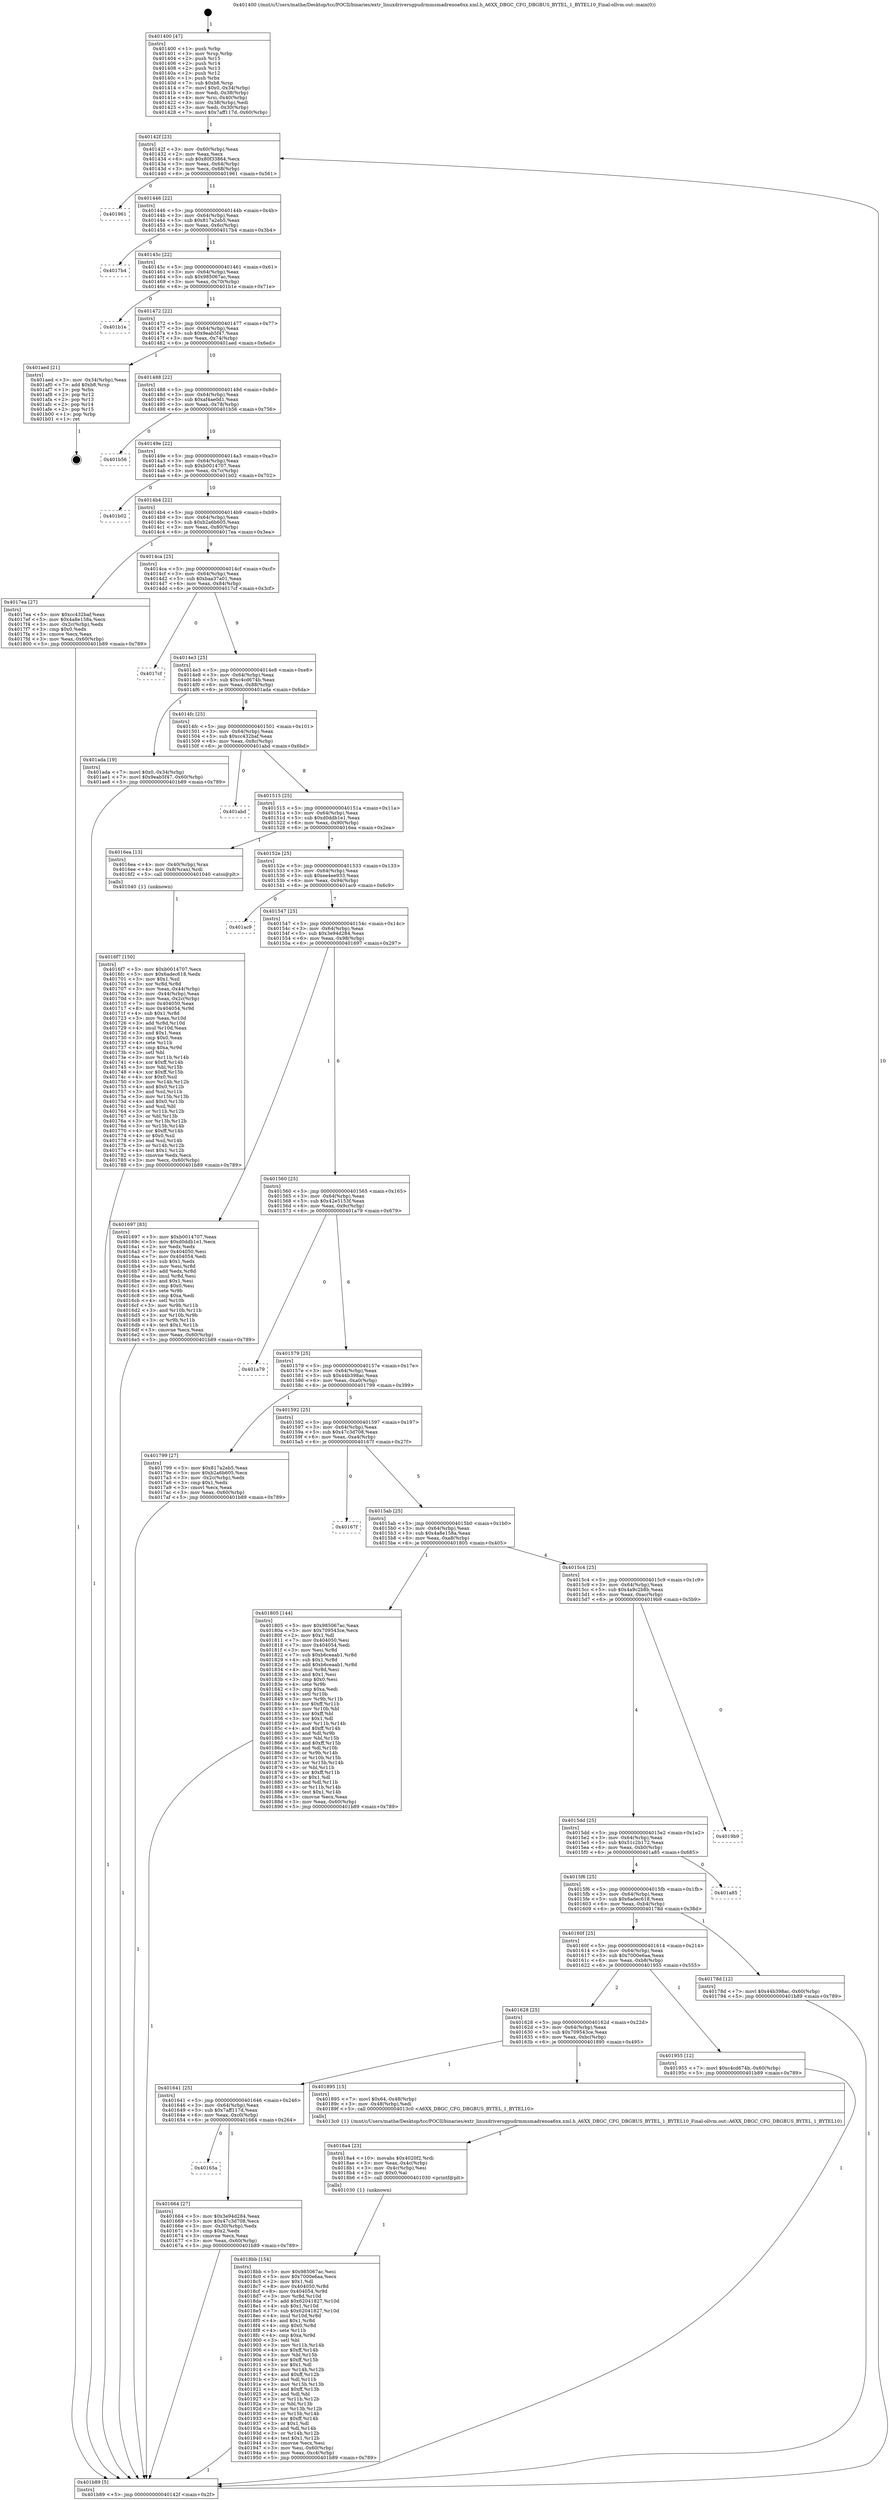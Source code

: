 digraph "0x401400" {
  label = "0x401400 (/mnt/c/Users/mathe/Desktop/tcc/POCII/binaries/extr_linuxdriversgpudrmmsmadrenoa6xx.xml.h_A6XX_DBGC_CFG_DBGBUS_BYTEL_1_BYTEL10_Final-ollvm.out::main(0))"
  labelloc = "t"
  node[shape=record]

  Entry [label="",width=0.3,height=0.3,shape=circle,fillcolor=black,style=filled]
  "0x40142f" [label="{
     0x40142f [23]\l
     | [instrs]\l
     &nbsp;&nbsp;0x40142f \<+3\>: mov -0x60(%rbp),%eax\l
     &nbsp;&nbsp;0x401432 \<+2\>: mov %eax,%ecx\l
     &nbsp;&nbsp;0x401434 \<+6\>: sub $0x80f33864,%ecx\l
     &nbsp;&nbsp;0x40143a \<+3\>: mov %eax,-0x64(%rbp)\l
     &nbsp;&nbsp;0x40143d \<+3\>: mov %ecx,-0x68(%rbp)\l
     &nbsp;&nbsp;0x401440 \<+6\>: je 0000000000401961 \<main+0x561\>\l
  }"]
  "0x401961" [label="{
     0x401961\l
  }", style=dashed]
  "0x401446" [label="{
     0x401446 [22]\l
     | [instrs]\l
     &nbsp;&nbsp;0x401446 \<+5\>: jmp 000000000040144b \<main+0x4b\>\l
     &nbsp;&nbsp;0x40144b \<+3\>: mov -0x64(%rbp),%eax\l
     &nbsp;&nbsp;0x40144e \<+5\>: sub $0x817a2eb5,%eax\l
     &nbsp;&nbsp;0x401453 \<+3\>: mov %eax,-0x6c(%rbp)\l
     &nbsp;&nbsp;0x401456 \<+6\>: je 00000000004017b4 \<main+0x3b4\>\l
  }"]
  Exit [label="",width=0.3,height=0.3,shape=circle,fillcolor=black,style=filled,peripheries=2]
  "0x4017b4" [label="{
     0x4017b4\l
  }", style=dashed]
  "0x40145c" [label="{
     0x40145c [22]\l
     | [instrs]\l
     &nbsp;&nbsp;0x40145c \<+5\>: jmp 0000000000401461 \<main+0x61\>\l
     &nbsp;&nbsp;0x401461 \<+3\>: mov -0x64(%rbp),%eax\l
     &nbsp;&nbsp;0x401464 \<+5\>: sub $0x985067ac,%eax\l
     &nbsp;&nbsp;0x401469 \<+3\>: mov %eax,-0x70(%rbp)\l
     &nbsp;&nbsp;0x40146c \<+6\>: je 0000000000401b1e \<main+0x71e\>\l
  }"]
  "0x4018bb" [label="{
     0x4018bb [154]\l
     | [instrs]\l
     &nbsp;&nbsp;0x4018bb \<+5\>: mov $0x985067ac,%esi\l
     &nbsp;&nbsp;0x4018c0 \<+5\>: mov $0x7000e6aa,%ecx\l
     &nbsp;&nbsp;0x4018c5 \<+2\>: mov $0x1,%dl\l
     &nbsp;&nbsp;0x4018c7 \<+8\>: mov 0x404050,%r8d\l
     &nbsp;&nbsp;0x4018cf \<+8\>: mov 0x404054,%r9d\l
     &nbsp;&nbsp;0x4018d7 \<+3\>: mov %r8d,%r10d\l
     &nbsp;&nbsp;0x4018da \<+7\>: add $0x62041827,%r10d\l
     &nbsp;&nbsp;0x4018e1 \<+4\>: sub $0x1,%r10d\l
     &nbsp;&nbsp;0x4018e5 \<+7\>: sub $0x62041827,%r10d\l
     &nbsp;&nbsp;0x4018ec \<+4\>: imul %r10d,%r8d\l
     &nbsp;&nbsp;0x4018f0 \<+4\>: and $0x1,%r8d\l
     &nbsp;&nbsp;0x4018f4 \<+4\>: cmp $0x0,%r8d\l
     &nbsp;&nbsp;0x4018f8 \<+4\>: sete %r11b\l
     &nbsp;&nbsp;0x4018fc \<+4\>: cmp $0xa,%r9d\l
     &nbsp;&nbsp;0x401900 \<+3\>: setl %bl\l
     &nbsp;&nbsp;0x401903 \<+3\>: mov %r11b,%r14b\l
     &nbsp;&nbsp;0x401906 \<+4\>: xor $0xff,%r14b\l
     &nbsp;&nbsp;0x40190a \<+3\>: mov %bl,%r15b\l
     &nbsp;&nbsp;0x40190d \<+4\>: xor $0xff,%r15b\l
     &nbsp;&nbsp;0x401911 \<+3\>: xor $0x1,%dl\l
     &nbsp;&nbsp;0x401914 \<+3\>: mov %r14b,%r12b\l
     &nbsp;&nbsp;0x401917 \<+4\>: and $0xff,%r12b\l
     &nbsp;&nbsp;0x40191b \<+3\>: and %dl,%r11b\l
     &nbsp;&nbsp;0x40191e \<+3\>: mov %r15b,%r13b\l
     &nbsp;&nbsp;0x401921 \<+4\>: and $0xff,%r13b\l
     &nbsp;&nbsp;0x401925 \<+2\>: and %dl,%bl\l
     &nbsp;&nbsp;0x401927 \<+3\>: or %r11b,%r12b\l
     &nbsp;&nbsp;0x40192a \<+3\>: or %bl,%r13b\l
     &nbsp;&nbsp;0x40192d \<+3\>: xor %r13b,%r12b\l
     &nbsp;&nbsp;0x401930 \<+3\>: or %r15b,%r14b\l
     &nbsp;&nbsp;0x401933 \<+4\>: xor $0xff,%r14b\l
     &nbsp;&nbsp;0x401937 \<+3\>: or $0x1,%dl\l
     &nbsp;&nbsp;0x40193a \<+3\>: and %dl,%r14b\l
     &nbsp;&nbsp;0x40193d \<+3\>: or %r14b,%r12b\l
     &nbsp;&nbsp;0x401940 \<+4\>: test $0x1,%r12b\l
     &nbsp;&nbsp;0x401944 \<+3\>: cmovne %ecx,%esi\l
     &nbsp;&nbsp;0x401947 \<+3\>: mov %esi,-0x60(%rbp)\l
     &nbsp;&nbsp;0x40194a \<+6\>: mov %eax,-0xc4(%rbp)\l
     &nbsp;&nbsp;0x401950 \<+5\>: jmp 0000000000401b89 \<main+0x789\>\l
  }"]
  "0x401b1e" [label="{
     0x401b1e\l
  }", style=dashed]
  "0x401472" [label="{
     0x401472 [22]\l
     | [instrs]\l
     &nbsp;&nbsp;0x401472 \<+5\>: jmp 0000000000401477 \<main+0x77\>\l
     &nbsp;&nbsp;0x401477 \<+3\>: mov -0x64(%rbp),%eax\l
     &nbsp;&nbsp;0x40147a \<+5\>: sub $0x9eab5f47,%eax\l
     &nbsp;&nbsp;0x40147f \<+3\>: mov %eax,-0x74(%rbp)\l
     &nbsp;&nbsp;0x401482 \<+6\>: je 0000000000401aed \<main+0x6ed\>\l
  }"]
  "0x4018a4" [label="{
     0x4018a4 [23]\l
     | [instrs]\l
     &nbsp;&nbsp;0x4018a4 \<+10\>: movabs $0x4020f2,%rdi\l
     &nbsp;&nbsp;0x4018ae \<+3\>: mov %eax,-0x4c(%rbp)\l
     &nbsp;&nbsp;0x4018b1 \<+3\>: mov -0x4c(%rbp),%esi\l
     &nbsp;&nbsp;0x4018b4 \<+2\>: mov $0x0,%al\l
     &nbsp;&nbsp;0x4018b6 \<+5\>: call 0000000000401030 \<printf@plt\>\l
     | [calls]\l
     &nbsp;&nbsp;0x401030 \{1\} (unknown)\l
  }"]
  "0x401aed" [label="{
     0x401aed [21]\l
     | [instrs]\l
     &nbsp;&nbsp;0x401aed \<+3\>: mov -0x34(%rbp),%eax\l
     &nbsp;&nbsp;0x401af0 \<+7\>: add $0xb8,%rsp\l
     &nbsp;&nbsp;0x401af7 \<+1\>: pop %rbx\l
     &nbsp;&nbsp;0x401af8 \<+2\>: pop %r12\l
     &nbsp;&nbsp;0x401afa \<+2\>: pop %r13\l
     &nbsp;&nbsp;0x401afc \<+2\>: pop %r14\l
     &nbsp;&nbsp;0x401afe \<+2\>: pop %r15\l
     &nbsp;&nbsp;0x401b00 \<+1\>: pop %rbp\l
     &nbsp;&nbsp;0x401b01 \<+1\>: ret\l
  }"]
  "0x401488" [label="{
     0x401488 [22]\l
     | [instrs]\l
     &nbsp;&nbsp;0x401488 \<+5\>: jmp 000000000040148d \<main+0x8d\>\l
     &nbsp;&nbsp;0x40148d \<+3\>: mov -0x64(%rbp),%eax\l
     &nbsp;&nbsp;0x401490 \<+5\>: sub $0xaf4ae0d1,%eax\l
     &nbsp;&nbsp;0x401495 \<+3\>: mov %eax,-0x78(%rbp)\l
     &nbsp;&nbsp;0x401498 \<+6\>: je 0000000000401b56 \<main+0x756\>\l
  }"]
  "0x4016f7" [label="{
     0x4016f7 [150]\l
     | [instrs]\l
     &nbsp;&nbsp;0x4016f7 \<+5\>: mov $0xb0014707,%ecx\l
     &nbsp;&nbsp;0x4016fc \<+5\>: mov $0x6adec618,%edx\l
     &nbsp;&nbsp;0x401701 \<+3\>: mov $0x1,%sil\l
     &nbsp;&nbsp;0x401704 \<+3\>: xor %r8d,%r8d\l
     &nbsp;&nbsp;0x401707 \<+3\>: mov %eax,-0x44(%rbp)\l
     &nbsp;&nbsp;0x40170a \<+3\>: mov -0x44(%rbp),%eax\l
     &nbsp;&nbsp;0x40170d \<+3\>: mov %eax,-0x2c(%rbp)\l
     &nbsp;&nbsp;0x401710 \<+7\>: mov 0x404050,%eax\l
     &nbsp;&nbsp;0x401717 \<+8\>: mov 0x404054,%r9d\l
     &nbsp;&nbsp;0x40171f \<+4\>: sub $0x1,%r8d\l
     &nbsp;&nbsp;0x401723 \<+3\>: mov %eax,%r10d\l
     &nbsp;&nbsp;0x401726 \<+3\>: add %r8d,%r10d\l
     &nbsp;&nbsp;0x401729 \<+4\>: imul %r10d,%eax\l
     &nbsp;&nbsp;0x40172d \<+3\>: and $0x1,%eax\l
     &nbsp;&nbsp;0x401730 \<+3\>: cmp $0x0,%eax\l
     &nbsp;&nbsp;0x401733 \<+4\>: sete %r11b\l
     &nbsp;&nbsp;0x401737 \<+4\>: cmp $0xa,%r9d\l
     &nbsp;&nbsp;0x40173b \<+3\>: setl %bl\l
     &nbsp;&nbsp;0x40173e \<+3\>: mov %r11b,%r14b\l
     &nbsp;&nbsp;0x401741 \<+4\>: xor $0xff,%r14b\l
     &nbsp;&nbsp;0x401745 \<+3\>: mov %bl,%r15b\l
     &nbsp;&nbsp;0x401748 \<+4\>: xor $0xff,%r15b\l
     &nbsp;&nbsp;0x40174c \<+4\>: xor $0x0,%sil\l
     &nbsp;&nbsp;0x401750 \<+3\>: mov %r14b,%r12b\l
     &nbsp;&nbsp;0x401753 \<+4\>: and $0x0,%r12b\l
     &nbsp;&nbsp;0x401757 \<+3\>: and %sil,%r11b\l
     &nbsp;&nbsp;0x40175a \<+3\>: mov %r15b,%r13b\l
     &nbsp;&nbsp;0x40175d \<+4\>: and $0x0,%r13b\l
     &nbsp;&nbsp;0x401761 \<+3\>: and %sil,%bl\l
     &nbsp;&nbsp;0x401764 \<+3\>: or %r11b,%r12b\l
     &nbsp;&nbsp;0x401767 \<+3\>: or %bl,%r13b\l
     &nbsp;&nbsp;0x40176a \<+3\>: xor %r13b,%r12b\l
     &nbsp;&nbsp;0x40176d \<+3\>: or %r15b,%r14b\l
     &nbsp;&nbsp;0x401770 \<+4\>: xor $0xff,%r14b\l
     &nbsp;&nbsp;0x401774 \<+4\>: or $0x0,%sil\l
     &nbsp;&nbsp;0x401778 \<+3\>: and %sil,%r14b\l
     &nbsp;&nbsp;0x40177b \<+3\>: or %r14b,%r12b\l
     &nbsp;&nbsp;0x40177e \<+4\>: test $0x1,%r12b\l
     &nbsp;&nbsp;0x401782 \<+3\>: cmovne %edx,%ecx\l
     &nbsp;&nbsp;0x401785 \<+3\>: mov %ecx,-0x60(%rbp)\l
     &nbsp;&nbsp;0x401788 \<+5\>: jmp 0000000000401b89 \<main+0x789\>\l
  }"]
  "0x401b56" [label="{
     0x401b56\l
  }", style=dashed]
  "0x40149e" [label="{
     0x40149e [22]\l
     | [instrs]\l
     &nbsp;&nbsp;0x40149e \<+5\>: jmp 00000000004014a3 \<main+0xa3\>\l
     &nbsp;&nbsp;0x4014a3 \<+3\>: mov -0x64(%rbp),%eax\l
     &nbsp;&nbsp;0x4014a6 \<+5\>: sub $0xb0014707,%eax\l
     &nbsp;&nbsp;0x4014ab \<+3\>: mov %eax,-0x7c(%rbp)\l
     &nbsp;&nbsp;0x4014ae \<+6\>: je 0000000000401b02 \<main+0x702\>\l
  }"]
  "0x401400" [label="{
     0x401400 [47]\l
     | [instrs]\l
     &nbsp;&nbsp;0x401400 \<+1\>: push %rbp\l
     &nbsp;&nbsp;0x401401 \<+3\>: mov %rsp,%rbp\l
     &nbsp;&nbsp;0x401404 \<+2\>: push %r15\l
     &nbsp;&nbsp;0x401406 \<+2\>: push %r14\l
     &nbsp;&nbsp;0x401408 \<+2\>: push %r13\l
     &nbsp;&nbsp;0x40140a \<+2\>: push %r12\l
     &nbsp;&nbsp;0x40140c \<+1\>: push %rbx\l
     &nbsp;&nbsp;0x40140d \<+7\>: sub $0xb8,%rsp\l
     &nbsp;&nbsp;0x401414 \<+7\>: movl $0x0,-0x34(%rbp)\l
     &nbsp;&nbsp;0x40141b \<+3\>: mov %edi,-0x38(%rbp)\l
     &nbsp;&nbsp;0x40141e \<+4\>: mov %rsi,-0x40(%rbp)\l
     &nbsp;&nbsp;0x401422 \<+3\>: mov -0x38(%rbp),%edi\l
     &nbsp;&nbsp;0x401425 \<+3\>: mov %edi,-0x30(%rbp)\l
     &nbsp;&nbsp;0x401428 \<+7\>: movl $0x7aff117d,-0x60(%rbp)\l
  }"]
  "0x401b02" [label="{
     0x401b02\l
  }", style=dashed]
  "0x4014b4" [label="{
     0x4014b4 [22]\l
     | [instrs]\l
     &nbsp;&nbsp;0x4014b4 \<+5\>: jmp 00000000004014b9 \<main+0xb9\>\l
     &nbsp;&nbsp;0x4014b9 \<+3\>: mov -0x64(%rbp),%eax\l
     &nbsp;&nbsp;0x4014bc \<+5\>: sub $0xb2a6b605,%eax\l
     &nbsp;&nbsp;0x4014c1 \<+3\>: mov %eax,-0x80(%rbp)\l
     &nbsp;&nbsp;0x4014c4 \<+6\>: je 00000000004017ea \<main+0x3ea\>\l
  }"]
  "0x401b89" [label="{
     0x401b89 [5]\l
     | [instrs]\l
     &nbsp;&nbsp;0x401b89 \<+5\>: jmp 000000000040142f \<main+0x2f\>\l
  }"]
  "0x4017ea" [label="{
     0x4017ea [27]\l
     | [instrs]\l
     &nbsp;&nbsp;0x4017ea \<+5\>: mov $0xcc432baf,%eax\l
     &nbsp;&nbsp;0x4017ef \<+5\>: mov $0x4a8e158a,%ecx\l
     &nbsp;&nbsp;0x4017f4 \<+3\>: mov -0x2c(%rbp),%edx\l
     &nbsp;&nbsp;0x4017f7 \<+3\>: cmp $0x0,%edx\l
     &nbsp;&nbsp;0x4017fa \<+3\>: cmove %ecx,%eax\l
     &nbsp;&nbsp;0x4017fd \<+3\>: mov %eax,-0x60(%rbp)\l
     &nbsp;&nbsp;0x401800 \<+5\>: jmp 0000000000401b89 \<main+0x789\>\l
  }"]
  "0x4014ca" [label="{
     0x4014ca [25]\l
     | [instrs]\l
     &nbsp;&nbsp;0x4014ca \<+5\>: jmp 00000000004014cf \<main+0xcf\>\l
     &nbsp;&nbsp;0x4014cf \<+3\>: mov -0x64(%rbp),%eax\l
     &nbsp;&nbsp;0x4014d2 \<+5\>: sub $0xbaa37a01,%eax\l
     &nbsp;&nbsp;0x4014d7 \<+6\>: mov %eax,-0x84(%rbp)\l
     &nbsp;&nbsp;0x4014dd \<+6\>: je 00000000004017cf \<main+0x3cf\>\l
  }"]
  "0x40165a" [label="{
     0x40165a\l
  }", style=dashed]
  "0x4017cf" [label="{
     0x4017cf\l
  }", style=dashed]
  "0x4014e3" [label="{
     0x4014e3 [25]\l
     | [instrs]\l
     &nbsp;&nbsp;0x4014e3 \<+5\>: jmp 00000000004014e8 \<main+0xe8\>\l
     &nbsp;&nbsp;0x4014e8 \<+3\>: mov -0x64(%rbp),%eax\l
     &nbsp;&nbsp;0x4014eb \<+5\>: sub $0xc4cd674b,%eax\l
     &nbsp;&nbsp;0x4014f0 \<+6\>: mov %eax,-0x88(%rbp)\l
     &nbsp;&nbsp;0x4014f6 \<+6\>: je 0000000000401ada \<main+0x6da\>\l
  }"]
  "0x401664" [label="{
     0x401664 [27]\l
     | [instrs]\l
     &nbsp;&nbsp;0x401664 \<+5\>: mov $0x3e94d284,%eax\l
     &nbsp;&nbsp;0x401669 \<+5\>: mov $0x47c3d708,%ecx\l
     &nbsp;&nbsp;0x40166e \<+3\>: mov -0x30(%rbp),%edx\l
     &nbsp;&nbsp;0x401671 \<+3\>: cmp $0x2,%edx\l
     &nbsp;&nbsp;0x401674 \<+3\>: cmovne %ecx,%eax\l
     &nbsp;&nbsp;0x401677 \<+3\>: mov %eax,-0x60(%rbp)\l
     &nbsp;&nbsp;0x40167a \<+5\>: jmp 0000000000401b89 \<main+0x789\>\l
  }"]
  "0x401ada" [label="{
     0x401ada [19]\l
     | [instrs]\l
     &nbsp;&nbsp;0x401ada \<+7\>: movl $0x0,-0x34(%rbp)\l
     &nbsp;&nbsp;0x401ae1 \<+7\>: movl $0x9eab5f47,-0x60(%rbp)\l
     &nbsp;&nbsp;0x401ae8 \<+5\>: jmp 0000000000401b89 \<main+0x789\>\l
  }"]
  "0x4014fc" [label="{
     0x4014fc [25]\l
     | [instrs]\l
     &nbsp;&nbsp;0x4014fc \<+5\>: jmp 0000000000401501 \<main+0x101\>\l
     &nbsp;&nbsp;0x401501 \<+3\>: mov -0x64(%rbp),%eax\l
     &nbsp;&nbsp;0x401504 \<+5\>: sub $0xcc432baf,%eax\l
     &nbsp;&nbsp;0x401509 \<+6\>: mov %eax,-0x8c(%rbp)\l
     &nbsp;&nbsp;0x40150f \<+6\>: je 0000000000401abd \<main+0x6bd\>\l
  }"]
  "0x401641" [label="{
     0x401641 [25]\l
     | [instrs]\l
     &nbsp;&nbsp;0x401641 \<+5\>: jmp 0000000000401646 \<main+0x246\>\l
     &nbsp;&nbsp;0x401646 \<+3\>: mov -0x64(%rbp),%eax\l
     &nbsp;&nbsp;0x401649 \<+5\>: sub $0x7aff117d,%eax\l
     &nbsp;&nbsp;0x40164e \<+6\>: mov %eax,-0xc0(%rbp)\l
     &nbsp;&nbsp;0x401654 \<+6\>: je 0000000000401664 \<main+0x264\>\l
  }"]
  "0x401abd" [label="{
     0x401abd\l
  }", style=dashed]
  "0x401515" [label="{
     0x401515 [25]\l
     | [instrs]\l
     &nbsp;&nbsp;0x401515 \<+5\>: jmp 000000000040151a \<main+0x11a\>\l
     &nbsp;&nbsp;0x40151a \<+3\>: mov -0x64(%rbp),%eax\l
     &nbsp;&nbsp;0x40151d \<+5\>: sub $0xd0ddb1e1,%eax\l
     &nbsp;&nbsp;0x401522 \<+6\>: mov %eax,-0x90(%rbp)\l
     &nbsp;&nbsp;0x401528 \<+6\>: je 00000000004016ea \<main+0x2ea\>\l
  }"]
  "0x401895" [label="{
     0x401895 [15]\l
     | [instrs]\l
     &nbsp;&nbsp;0x401895 \<+7\>: movl $0x64,-0x48(%rbp)\l
     &nbsp;&nbsp;0x40189c \<+3\>: mov -0x48(%rbp),%edi\l
     &nbsp;&nbsp;0x40189f \<+5\>: call 00000000004013c0 \<A6XX_DBGC_CFG_DBGBUS_BYTEL_1_BYTEL10\>\l
     | [calls]\l
     &nbsp;&nbsp;0x4013c0 \{1\} (/mnt/c/Users/mathe/Desktop/tcc/POCII/binaries/extr_linuxdriversgpudrmmsmadrenoa6xx.xml.h_A6XX_DBGC_CFG_DBGBUS_BYTEL_1_BYTEL10_Final-ollvm.out::A6XX_DBGC_CFG_DBGBUS_BYTEL_1_BYTEL10)\l
  }"]
  "0x4016ea" [label="{
     0x4016ea [13]\l
     | [instrs]\l
     &nbsp;&nbsp;0x4016ea \<+4\>: mov -0x40(%rbp),%rax\l
     &nbsp;&nbsp;0x4016ee \<+4\>: mov 0x8(%rax),%rdi\l
     &nbsp;&nbsp;0x4016f2 \<+5\>: call 0000000000401040 \<atoi@plt\>\l
     | [calls]\l
     &nbsp;&nbsp;0x401040 \{1\} (unknown)\l
  }"]
  "0x40152e" [label="{
     0x40152e [25]\l
     | [instrs]\l
     &nbsp;&nbsp;0x40152e \<+5\>: jmp 0000000000401533 \<main+0x133\>\l
     &nbsp;&nbsp;0x401533 \<+3\>: mov -0x64(%rbp),%eax\l
     &nbsp;&nbsp;0x401536 \<+5\>: sub $0xee4ee933,%eax\l
     &nbsp;&nbsp;0x40153b \<+6\>: mov %eax,-0x94(%rbp)\l
     &nbsp;&nbsp;0x401541 \<+6\>: je 0000000000401ac9 \<main+0x6c9\>\l
  }"]
  "0x401628" [label="{
     0x401628 [25]\l
     | [instrs]\l
     &nbsp;&nbsp;0x401628 \<+5\>: jmp 000000000040162d \<main+0x22d\>\l
     &nbsp;&nbsp;0x40162d \<+3\>: mov -0x64(%rbp),%eax\l
     &nbsp;&nbsp;0x401630 \<+5\>: sub $0x709543ce,%eax\l
     &nbsp;&nbsp;0x401635 \<+6\>: mov %eax,-0xbc(%rbp)\l
     &nbsp;&nbsp;0x40163b \<+6\>: je 0000000000401895 \<main+0x495\>\l
  }"]
  "0x401ac9" [label="{
     0x401ac9\l
  }", style=dashed]
  "0x401547" [label="{
     0x401547 [25]\l
     | [instrs]\l
     &nbsp;&nbsp;0x401547 \<+5\>: jmp 000000000040154c \<main+0x14c\>\l
     &nbsp;&nbsp;0x40154c \<+3\>: mov -0x64(%rbp),%eax\l
     &nbsp;&nbsp;0x40154f \<+5\>: sub $0x3e94d284,%eax\l
     &nbsp;&nbsp;0x401554 \<+6\>: mov %eax,-0x98(%rbp)\l
     &nbsp;&nbsp;0x40155a \<+6\>: je 0000000000401697 \<main+0x297\>\l
  }"]
  "0x401955" [label="{
     0x401955 [12]\l
     | [instrs]\l
     &nbsp;&nbsp;0x401955 \<+7\>: movl $0xc4cd674b,-0x60(%rbp)\l
     &nbsp;&nbsp;0x40195c \<+5\>: jmp 0000000000401b89 \<main+0x789\>\l
  }"]
  "0x401697" [label="{
     0x401697 [83]\l
     | [instrs]\l
     &nbsp;&nbsp;0x401697 \<+5\>: mov $0xb0014707,%eax\l
     &nbsp;&nbsp;0x40169c \<+5\>: mov $0xd0ddb1e1,%ecx\l
     &nbsp;&nbsp;0x4016a1 \<+2\>: xor %edx,%edx\l
     &nbsp;&nbsp;0x4016a3 \<+7\>: mov 0x404050,%esi\l
     &nbsp;&nbsp;0x4016aa \<+7\>: mov 0x404054,%edi\l
     &nbsp;&nbsp;0x4016b1 \<+3\>: sub $0x1,%edx\l
     &nbsp;&nbsp;0x4016b4 \<+3\>: mov %esi,%r8d\l
     &nbsp;&nbsp;0x4016b7 \<+3\>: add %edx,%r8d\l
     &nbsp;&nbsp;0x4016ba \<+4\>: imul %r8d,%esi\l
     &nbsp;&nbsp;0x4016be \<+3\>: and $0x1,%esi\l
     &nbsp;&nbsp;0x4016c1 \<+3\>: cmp $0x0,%esi\l
     &nbsp;&nbsp;0x4016c4 \<+4\>: sete %r9b\l
     &nbsp;&nbsp;0x4016c8 \<+3\>: cmp $0xa,%edi\l
     &nbsp;&nbsp;0x4016cb \<+4\>: setl %r10b\l
     &nbsp;&nbsp;0x4016cf \<+3\>: mov %r9b,%r11b\l
     &nbsp;&nbsp;0x4016d2 \<+3\>: and %r10b,%r11b\l
     &nbsp;&nbsp;0x4016d5 \<+3\>: xor %r10b,%r9b\l
     &nbsp;&nbsp;0x4016d8 \<+3\>: or %r9b,%r11b\l
     &nbsp;&nbsp;0x4016db \<+4\>: test $0x1,%r11b\l
     &nbsp;&nbsp;0x4016df \<+3\>: cmovne %ecx,%eax\l
     &nbsp;&nbsp;0x4016e2 \<+3\>: mov %eax,-0x60(%rbp)\l
     &nbsp;&nbsp;0x4016e5 \<+5\>: jmp 0000000000401b89 \<main+0x789\>\l
  }"]
  "0x401560" [label="{
     0x401560 [25]\l
     | [instrs]\l
     &nbsp;&nbsp;0x401560 \<+5\>: jmp 0000000000401565 \<main+0x165\>\l
     &nbsp;&nbsp;0x401565 \<+3\>: mov -0x64(%rbp),%eax\l
     &nbsp;&nbsp;0x401568 \<+5\>: sub $0x42e5153f,%eax\l
     &nbsp;&nbsp;0x40156d \<+6\>: mov %eax,-0x9c(%rbp)\l
     &nbsp;&nbsp;0x401573 \<+6\>: je 0000000000401a79 \<main+0x679\>\l
  }"]
  "0x40160f" [label="{
     0x40160f [25]\l
     | [instrs]\l
     &nbsp;&nbsp;0x40160f \<+5\>: jmp 0000000000401614 \<main+0x214\>\l
     &nbsp;&nbsp;0x401614 \<+3\>: mov -0x64(%rbp),%eax\l
     &nbsp;&nbsp;0x401617 \<+5\>: sub $0x7000e6aa,%eax\l
     &nbsp;&nbsp;0x40161c \<+6\>: mov %eax,-0xb8(%rbp)\l
     &nbsp;&nbsp;0x401622 \<+6\>: je 0000000000401955 \<main+0x555\>\l
  }"]
  "0x401a79" [label="{
     0x401a79\l
  }", style=dashed]
  "0x401579" [label="{
     0x401579 [25]\l
     | [instrs]\l
     &nbsp;&nbsp;0x401579 \<+5\>: jmp 000000000040157e \<main+0x17e\>\l
     &nbsp;&nbsp;0x40157e \<+3\>: mov -0x64(%rbp),%eax\l
     &nbsp;&nbsp;0x401581 \<+5\>: sub $0x44b398ac,%eax\l
     &nbsp;&nbsp;0x401586 \<+6\>: mov %eax,-0xa0(%rbp)\l
     &nbsp;&nbsp;0x40158c \<+6\>: je 0000000000401799 \<main+0x399\>\l
  }"]
  "0x40178d" [label="{
     0x40178d [12]\l
     | [instrs]\l
     &nbsp;&nbsp;0x40178d \<+7\>: movl $0x44b398ac,-0x60(%rbp)\l
     &nbsp;&nbsp;0x401794 \<+5\>: jmp 0000000000401b89 \<main+0x789\>\l
  }"]
  "0x401799" [label="{
     0x401799 [27]\l
     | [instrs]\l
     &nbsp;&nbsp;0x401799 \<+5\>: mov $0x817a2eb5,%eax\l
     &nbsp;&nbsp;0x40179e \<+5\>: mov $0xb2a6b605,%ecx\l
     &nbsp;&nbsp;0x4017a3 \<+3\>: mov -0x2c(%rbp),%edx\l
     &nbsp;&nbsp;0x4017a6 \<+3\>: cmp $0x1,%edx\l
     &nbsp;&nbsp;0x4017a9 \<+3\>: cmovl %ecx,%eax\l
     &nbsp;&nbsp;0x4017ac \<+3\>: mov %eax,-0x60(%rbp)\l
     &nbsp;&nbsp;0x4017af \<+5\>: jmp 0000000000401b89 \<main+0x789\>\l
  }"]
  "0x401592" [label="{
     0x401592 [25]\l
     | [instrs]\l
     &nbsp;&nbsp;0x401592 \<+5\>: jmp 0000000000401597 \<main+0x197\>\l
     &nbsp;&nbsp;0x401597 \<+3\>: mov -0x64(%rbp),%eax\l
     &nbsp;&nbsp;0x40159a \<+5\>: sub $0x47c3d708,%eax\l
     &nbsp;&nbsp;0x40159f \<+6\>: mov %eax,-0xa4(%rbp)\l
     &nbsp;&nbsp;0x4015a5 \<+6\>: je 000000000040167f \<main+0x27f\>\l
  }"]
  "0x4015f6" [label="{
     0x4015f6 [25]\l
     | [instrs]\l
     &nbsp;&nbsp;0x4015f6 \<+5\>: jmp 00000000004015fb \<main+0x1fb\>\l
     &nbsp;&nbsp;0x4015fb \<+3\>: mov -0x64(%rbp),%eax\l
     &nbsp;&nbsp;0x4015fe \<+5\>: sub $0x6adec618,%eax\l
     &nbsp;&nbsp;0x401603 \<+6\>: mov %eax,-0xb4(%rbp)\l
     &nbsp;&nbsp;0x401609 \<+6\>: je 000000000040178d \<main+0x38d\>\l
  }"]
  "0x40167f" [label="{
     0x40167f\l
  }", style=dashed]
  "0x4015ab" [label="{
     0x4015ab [25]\l
     | [instrs]\l
     &nbsp;&nbsp;0x4015ab \<+5\>: jmp 00000000004015b0 \<main+0x1b0\>\l
     &nbsp;&nbsp;0x4015b0 \<+3\>: mov -0x64(%rbp),%eax\l
     &nbsp;&nbsp;0x4015b3 \<+5\>: sub $0x4a8e158a,%eax\l
     &nbsp;&nbsp;0x4015b8 \<+6\>: mov %eax,-0xa8(%rbp)\l
     &nbsp;&nbsp;0x4015be \<+6\>: je 0000000000401805 \<main+0x405\>\l
  }"]
  "0x401a85" [label="{
     0x401a85\l
  }", style=dashed]
  "0x401805" [label="{
     0x401805 [144]\l
     | [instrs]\l
     &nbsp;&nbsp;0x401805 \<+5\>: mov $0x985067ac,%eax\l
     &nbsp;&nbsp;0x40180a \<+5\>: mov $0x709543ce,%ecx\l
     &nbsp;&nbsp;0x40180f \<+2\>: mov $0x1,%dl\l
     &nbsp;&nbsp;0x401811 \<+7\>: mov 0x404050,%esi\l
     &nbsp;&nbsp;0x401818 \<+7\>: mov 0x404054,%edi\l
     &nbsp;&nbsp;0x40181f \<+3\>: mov %esi,%r8d\l
     &nbsp;&nbsp;0x401822 \<+7\>: sub $0xb6ceaab1,%r8d\l
     &nbsp;&nbsp;0x401829 \<+4\>: sub $0x1,%r8d\l
     &nbsp;&nbsp;0x40182d \<+7\>: add $0xb6ceaab1,%r8d\l
     &nbsp;&nbsp;0x401834 \<+4\>: imul %r8d,%esi\l
     &nbsp;&nbsp;0x401838 \<+3\>: and $0x1,%esi\l
     &nbsp;&nbsp;0x40183b \<+3\>: cmp $0x0,%esi\l
     &nbsp;&nbsp;0x40183e \<+4\>: sete %r9b\l
     &nbsp;&nbsp;0x401842 \<+3\>: cmp $0xa,%edi\l
     &nbsp;&nbsp;0x401845 \<+4\>: setl %r10b\l
     &nbsp;&nbsp;0x401849 \<+3\>: mov %r9b,%r11b\l
     &nbsp;&nbsp;0x40184c \<+4\>: xor $0xff,%r11b\l
     &nbsp;&nbsp;0x401850 \<+3\>: mov %r10b,%bl\l
     &nbsp;&nbsp;0x401853 \<+3\>: xor $0xff,%bl\l
     &nbsp;&nbsp;0x401856 \<+3\>: xor $0x1,%dl\l
     &nbsp;&nbsp;0x401859 \<+3\>: mov %r11b,%r14b\l
     &nbsp;&nbsp;0x40185c \<+4\>: and $0xff,%r14b\l
     &nbsp;&nbsp;0x401860 \<+3\>: and %dl,%r9b\l
     &nbsp;&nbsp;0x401863 \<+3\>: mov %bl,%r15b\l
     &nbsp;&nbsp;0x401866 \<+4\>: and $0xff,%r15b\l
     &nbsp;&nbsp;0x40186a \<+3\>: and %dl,%r10b\l
     &nbsp;&nbsp;0x40186d \<+3\>: or %r9b,%r14b\l
     &nbsp;&nbsp;0x401870 \<+3\>: or %r10b,%r15b\l
     &nbsp;&nbsp;0x401873 \<+3\>: xor %r15b,%r14b\l
     &nbsp;&nbsp;0x401876 \<+3\>: or %bl,%r11b\l
     &nbsp;&nbsp;0x401879 \<+4\>: xor $0xff,%r11b\l
     &nbsp;&nbsp;0x40187d \<+3\>: or $0x1,%dl\l
     &nbsp;&nbsp;0x401880 \<+3\>: and %dl,%r11b\l
     &nbsp;&nbsp;0x401883 \<+3\>: or %r11b,%r14b\l
     &nbsp;&nbsp;0x401886 \<+4\>: test $0x1,%r14b\l
     &nbsp;&nbsp;0x40188a \<+3\>: cmovne %ecx,%eax\l
     &nbsp;&nbsp;0x40188d \<+3\>: mov %eax,-0x60(%rbp)\l
     &nbsp;&nbsp;0x401890 \<+5\>: jmp 0000000000401b89 \<main+0x789\>\l
  }"]
  "0x4015c4" [label="{
     0x4015c4 [25]\l
     | [instrs]\l
     &nbsp;&nbsp;0x4015c4 \<+5\>: jmp 00000000004015c9 \<main+0x1c9\>\l
     &nbsp;&nbsp;0x4015c9 \<+3\>: mov -0x64(%rbp),%eax\l
     &nbsp;&nbsp;0x4015cc \<+5\>: sub $0x4a9c2b8b,%eax\l
     &nbsp;&nbsp;0x4015d1 \<+6\>: mov %eax,-0xac(%rbp)\l
     &nbsp;&nbsp;0x4015d7 \<+6\>: je 00000000004019b9 \<main+0x5b9\>\l
  }"]
  "0x4015dd" [label="{
     0x4015dd [25]\l
     | [instrs]\l
     &nbsp;&nbsp;0x4015dd \<+5\>: jmp 00000000004015e2 \<main+0x1e2\>\l
     &nbsp;&nbsp;0x4015e2 \<+3\>: mov -0x64(%rbp),%eax\l
     &nbsp;&nbsp;0x4015e5 \<+5\>: sub $0x51c2b172,%eax\l
     &nbsp;&nbsp;0x4015ea \<+6\>: mov %eax,-0xb0(%rbp)\l
     &nbsp;&nbsp;0x4015f0 \<+6\>: je 0000000000401a85 \<main+0x685\>\l
  }"]
  "0x4019b9" [label="{
     0x4019b9\l
  }", style=dashed]
  Entry -> "0x401400" [label=" 1"]
  "0x40142f" -> "0x401961" [label=" 0"]
  "0x40142f" -> "0x401446" [label=" 11"]
  "0x401aed" -> Exit [label=" 1"]
  "0x401446" -> "0x4017b4" [label=" 0"]
  "0x401446" -> "0x40145c" [label=" 11"]
  "0x401ada" -> "0x401b89" [label=" 1"]
  "0x40145c" -> "0x401b1e" [label=" 0"]
  "0x40145c" -> "0x401472" [label=" 11"]
  "0x401955" -> "0x401b89" [label=" 1"]
  "0x401472" -> "0x401aed" [label=" 1"]
  "0x401472" -> "0x401488" [label=" 10"]
  "0x4018bb" -> "0x401b89" [label=" 1"]
  "0x401488" -> "0x401b56" [label=" 0"]
  "0x401488" -> "0x40149e" [label=" 10"]
  "0x4018a4" -> "0x4018bb" [label=" 1"]
  "0x40149e" -> "0x401b02" [label=" 0"]
  "0x40149e" -> "0x4014b4" [label=" 10"]
  "0x401895" -> "0x4018a4" [label=" 1"]
  "0x4014b4" -> "0x4017ea" [label=" 1"]
  "0x4014b4" -> "0x4014ca" [label=" 9"]
  "0x401805" -> "0x401b89" [label=" 1"]
  "0x4014ca" -> "0x4017cf" [label=" 0"]
  "0x4014ca" -> "0x4014e3" [label=" 9"]
  "0x4017ea" -> "0x401b89" [label=" 1"]
  "0x4014e3" -> "0x401ada" [label=" 1"]
  "0x4014e3" -> "0x4014fc" [label=" 8"]
  "0x401799" -> "0x401b89" [label=" 1"]
  "0x4014fc" -> "0x401abd" [label=" 0"]
  "0x4014fc" -> "0x401515" [label=" 8"]
  "0x4016f7" -> "0x401b89" [label=" 1"]
  "0x401515" -> "0x4016ea" [label=" 1"]
  "0x401515" -> "0x40152e" [label=" 7"]
  "0x4016ea" -> "0x4016f7" [label=" 1"]
  "0x40152e" -> "0x401ac9" [label=" 0"]
  "0x40152e" -> "0x401547" [label=" 7"]
  "0x401b89" -> "0x40142f" [label=" 10"]
  "0x401547" -> "0x401697" [label=" 1"]
  "0x401547" -> "0x401560" [label=" 6"]
  "0x401400" -> "0x40142f" [label=" 1"]
  "0x401560" -> "0x401a79" [label=" 0"]
  "0x401560" -> "0x401579" [label=" 6"]
  "0x401641" -> "0x40165a" [label=" 0"]
  "0x401579" -> "0x401799" [label=" 1"]
  "0x401579" -> "0x401592" [label=" 5"]
  "0x401641" -> "0x401664" [label=" 1"]
  "0x401592" -> "0x40167f" [label=" 0"]
  "0x401592" -> "0x4015ab" [label=" 5"]
  "0x401628" -> "0x401641" [label=" 1"]
  "0x4015ab" -> "0x401805" [label=" 1"]
  "0x4015ab" -> "0x4015c4" [label=" 4"]
  "0x401628" -> "0x401895" [label=" 1"]
  "0x4015c4" -> "0x4019b9" [label=" 0"]
  "0x4015c4" -> "0x4015dd" [label=" 4"]
  "0x401697" -> "0x401b89" [label=" 1"]
  "0x4015dd" -> "0x401a85" [label=" 0"]
  "0x4015dd" -> "0x4015f6" [label=" 4"]
  "0x40178d" -> "0x401b89" [label=" 1"]
  "0x4015f6" -> "0x40178d" [label=" 1"]
  "0x4015f6" -> "0x40160f" [label=" 3"]
  "0x401664" -> "0x401b89" [label=" 1"]
  "0x40160f" -> "0x401955" [label=" 1"]
  "0x40160f" -> "0x401628" [label=" 2"]
}
